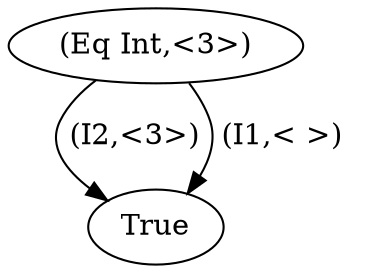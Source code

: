 digraph fgl {
	0 [label = "(Eq Int,<3>)"]
	1 [label = "True"]
	0 -> 1 [label = " (I2,<3>) "]
	0 -> 1 [label = " (I1,< >)  "]
}